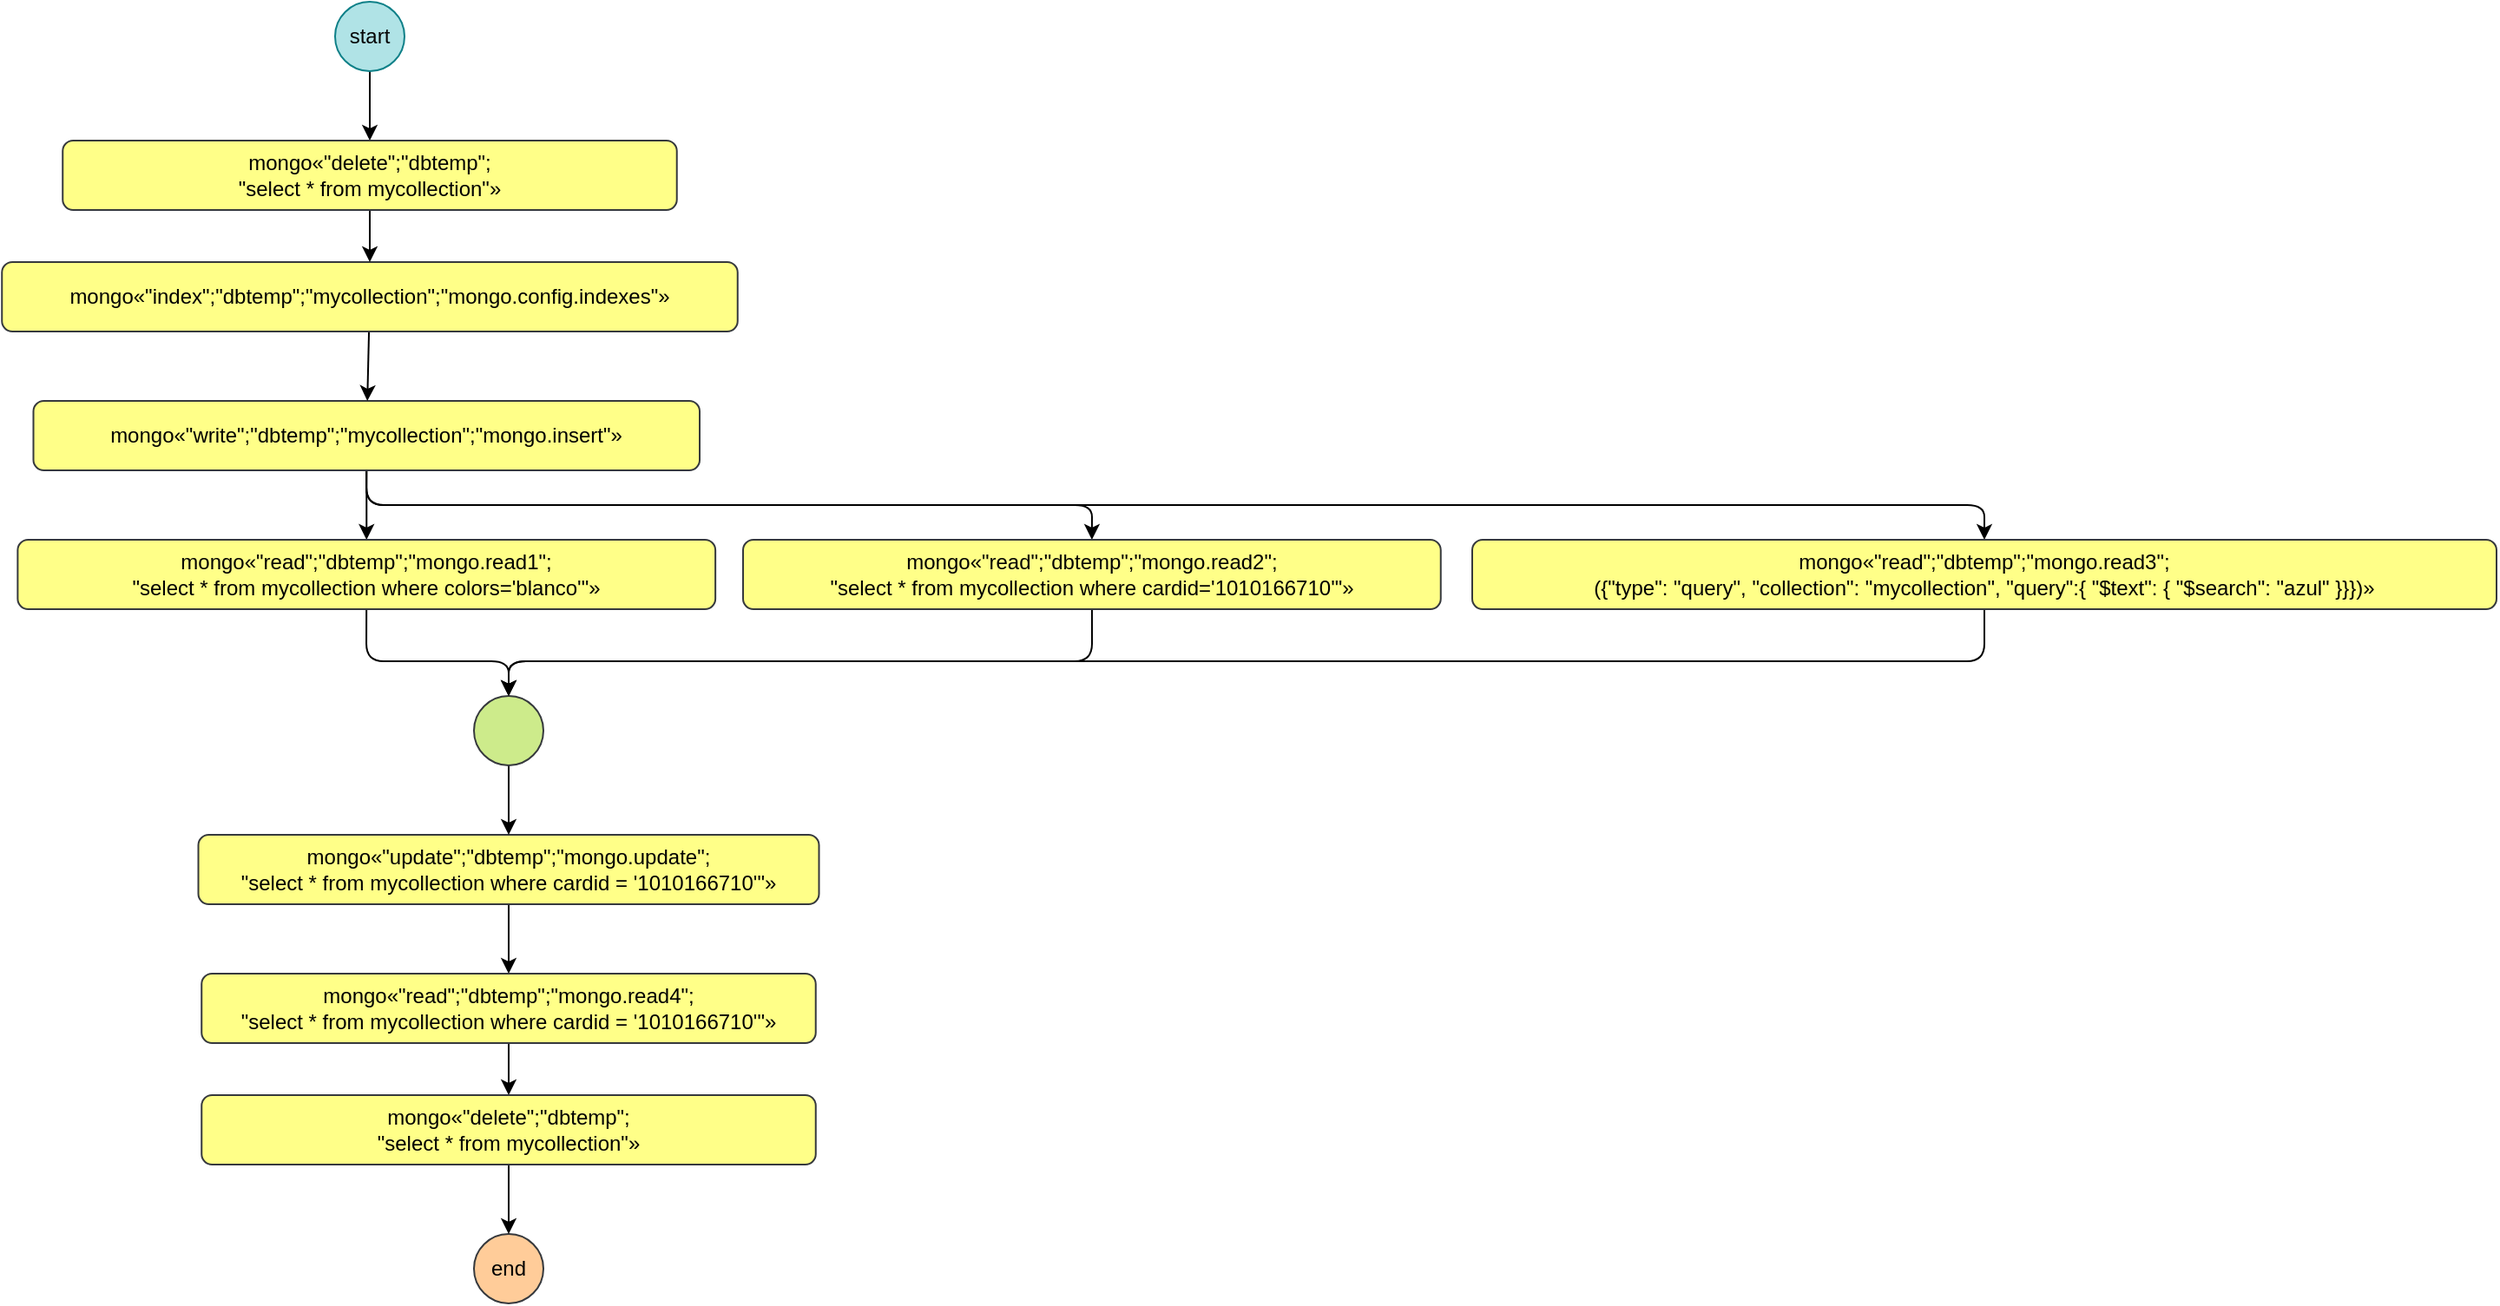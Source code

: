 <mxfile>
    <diagram id="y7LyX2alFGtX07KHJ8K6" name="Page-1">
        <mxGraphModel dx="846" dy="345" grid="1" gridSize="10" guides="1" tooltips="1" connect="1" arrows="1" fold="1" page="1" pageScale="1" pageWidth="850" pageHeight="1100" math="0" shadow="0">
            <root>
                <mxCell id="0"/>
                <mxCell id="1" parent="0"/>
                <mxCell id="55" style="edgeStyle=none;html=1;entryX=0.5;entryY=0;entryDx=0;entryDy=0;" parent="1" source="2" target="65" edge="1">
                    <mxGeometry relative="1" as="geometry"/>
                </mxCell>
                <mxCell id="2" value="start" style="ellipse;whiteSpace=wrap;fillColor=#b0e3e6;strokeColor=#0e8088;fontColor=#050505;" parent="1" vertex="1">
                    <mxGeometry x="345" y="20" width="40" height="40" as="geometry"/>
                </mxCell>
                <mxCell id="29" value="" style="edgeStyle=none;fontSize=12;" parent="1" source="3" target="50" edge="1">
                    <mxGeometry relative="1" as="geometry">
                        <mxPoint x="470" y="200" as="targetPoint"/>
                    </mxGeometry>
                </mxCell>
                <mxCell id="68" style="edgeStyle=none;html=1;entryX=0.5;entryY=0;entryDx=0;entryDy=0;" edge="1" parent="1" source="3" target="67">
                    <mxGeometry relative="1" as="geometry">
                        <Array as="points">
                            <mxPoint x="363" y="310"/>
                            <mxPoint x="781" y="310"/>
                        </Array>
                    </mxGeometry>
                </mxCell>
                <mxCell id="74" style="edgeStyle=none;html=1;entryX=0.5;entryY=0;entryDx=0;entryDy=0;" edge="1" parent="1" source="3" target="73">
                    <mxGeometry relative="1" as="geometry">
                        <Array as="points">
                            <mxPoint x="363" y="310"/>
                            <mxPoint x="1295" y="310"/>
                        </Array>
                    </mxGeometry>
                </mxCell>
                <mxCell id="3" value="mongo«&quot;write&quot;;&quot;dbtemp&quot;;&quot;mycollection&quot;;&quot;mongo.insert&quot;»" style="rounded=1;whiteSpace=wrap;fillColor=#ffff88;strokeColor=#36393d;fontColor=#000000;" parent="1" vertex="1">
                    <mxGeometry x="171.25" y="250" width="383.76" height="40" as="geometry"/>
                </mxCell>
                <mxCell id="33" value="end" style="ellipse;whiteSpace=wrap;fillColor=#ffcc99;strokeColor=#36393d;fontColor=#000000;" parent="1" vertex="1">
                    <mxGeometry x="425" y="730" width="40" height="40" as="geometry"/>
                </mxCell>
                <mxCell id="52" value="" style="edgeStyle=none;" parent="1" source="56" target="33" edge="1">
                    <mxGeometry relative="1" as="geometry">
                        <mxPoint x="581.88" y="600" as="sourcePoint"/>
                    </mxGeometry>
                </mxCell>
                <mxCell id="57" style="edgeStyle=none;html=1;" parent="1" source="60" target="56" edge="1">
                    <mxGeometry relative="1" as="geometry">
                        <mxPoint x="561.88" y="600" as="sourcePoint"/>
                    </mxGeometry>
                </mxCell>
                <mxCell id="70" style="edgeStyle=none;html=1;entryX=0.5;entryY=0;entryDx=0;entryDy=0;" edge="1" parent="1" source="50" target="69">
                    <mxGeometry relative="1" as="geometry">
                        <Array as="points">
                            <mxPoint x="363" y="400"/>
                            <mxPoint x="445" y="400"/>
                        </Array>
                    </mxGeometry>
                </mxCell>
                <mxCell id="50" value="mongo«&quot;read&quot;;&quot;dbtemp&quot;;&quot;mongo.read1&quot;;&#10;&quot;select * from mycollection where colors='blanco'&quot;»" style="rounded=1;whiteSpace=wrap;fillColor=#ffff88;strokeColor=#36393d;fontColor=#000000;" parent="1" vertex="1">
                    <mxGeometry x="162.19" y="330" width="401.88" height="40" as="geometry"/>
                </mxCell>
                <mxCell id="56" value="mongo«&quot;delete&quot;;&quot;dbtemp&quot;;&#10;&quot;select * from mycollection&quot;»" style="rounded=1;whiteSpace=wrap;fillColor=#ffff88;strokeColor=#36393d;fontColor=#000000;" parent="1" vertex="1">
                    <mxGeometry x="268.13" y="650" width="353.75" height="40" as="geometry"/>
                </mxCell>
                <mxCell id="61" style="edgeStyle=none;html=1;" parent="1" source="58" target="60" edge="1">
                    <mxGeometry relative="1" as="geometry"/>
                </mxCell>
                <mxCell id="58" value="mongo«&quot;update&quot;;&quot;dbtemp&quot;;&quot;mongo.update&quot;;&#10;&quot;select * from mycollection where cardid = '1010166710'&quot;»" style="rounded=1;whiteSpace=wrap;fillColor=#ffff88;strokeColor=#36393d;fontColor=#000000;" parent="1" vertex="1">
                    <mxGeometry x="266.25" y="500" width="357.5" height="40" as="geometry"/>
                </mxCell>
                <mxCell id="60" value="mongo«&quot;read&quot;;&quot;dbtemp&quot;;&quot;mongo.read4&quot;;&#10;&quot;select * from mycollection where cardid = '1010166710'&quot;»" style="rounded=1;whiteSpace=wrap;fillColor=#ffff88;strokeColor=#36393d;fontColor=#000000;" parent="1" vertex="1">
                    <mxGeometry x="268.12" y="580" width="353.75" height="40" as="geometry"/>
                </mxCell>
                <mxCell id="64" style="edgeStyle=none;html=1;" parent="1" source="63" target="3" edge="1">
                    <mxGeometry relative="1" as="geometry"/>
                </mxCell>
                <mxCell id="63" value="mongo«&quot;index&quot;;&quot;dbtemp&quot;;&quot;mycollection&quot;;&quot;mongo.config.indexes&quot;»" style="rounded=1;whiteSpace=wrap;fillColor=#ffff88;strokeColor=#36393d;fontColor=#000000;" parent="1" vertex="1">
                    <mxGeometry x="153.12" y="170" width="423.76" height="40" as="geometry"/>
                </mxCell>
                <mxCell id="66" style="edgeStyle=none;html=1;" edge="1" parent="1" source="65" target="63">
                    <mxGeometry relative="1" as="geometry"/>
                </mxCell>
                <mxCell id="65" value="mongo«&quot;delete&quot;;&quot;dbtemp&quot;;&#10;&quot;select * from mycollection&quot;»" style="rounded=1;whiteSpace=wrap;fillColor=#ffff88;strokeColor=#36393d;fontColor=#000000;" vertex="1" parent="1">
                    <mxGeometry x="188.12" y="100" width="353.75" height="40" as="geometry"/>
                </mxCell>
                <mxCell id="71" style="edgeStyle=none;html=1;entryX=0.5;entryY=0;entryDx=0;entryDy=0;" edge="1" parent="1" source="67" target="69">
                    <mxGeometry relative="1" as="geometry">
                        <Array as="points">
                            <mxPoint x="781" y="400"/>
                            <mxPoint x="445" y="400"/>
                        </Array>
                    </mxGeometry>
                </mxCell>
                <mxCell id="67" value="mongo«&quot;read&quot;;&quot;dbtemp&quot;;&quot;mongo.read2&quot;;&#10;&quot;select * from mycollection where cardid='1010166710'&quot;»" style="rounded=1;whiteSpace=wrap;fillColor=#ffff88;strokeColor=#36393d;fontColor=#000000;" vertex="1" parent="1">
                    <mxGeometry x="580" y="330" width="401.88" height="40" as="geometry"/>
                </mxCell>
                <mxCell id="72" style="edgeStyle=none;html=1;entryX=0.5;entryY=0;entryDx=0;entryDy=0;" edge="1" parent="1" source="69" target="58">
                    <mxGeometry relative="1" as="geometry"/>
                </mxCell>
                <mxCell id="69" value="" style="ellipse;whiteSpace=wrap;fillColor=#cdeb8b;strokeColor=#36393d;" vertex="1" parent="1">
                    <mxGeometry x="425" y="420" width="40" height="40" as="geometry"/>
                </mxCell>
                <mxCell id="75" style="edgeStyle=none;html=1;entryX=0.5;entryY=0;entryDx=0;entryDy=0;" edge="1" parent="1" source="73" target="69">
                    <mxGeometry relative="1" as="geometry">
                        <Array as="points">
                            <mxPoint x="1295" y="400"/>
                            <mxPoint x="445" y="400"/>
                        </Array>
                    </mxGeometry>
                </mxCell>
                <mxCell id="73" value="mongo«&quot;read&quot;;&quot;dbtemp&quot;;&quot;mongo.read3&quot;;&#10;({&quot;type&quot;: &quot;query&quot;, &quot;collection&quot;: &quot;mycollection&quot;, &quot;query&quot;:{ &quot;$text&quot;: { &quot;$search&quot;: &quot;azul&quot; }}})»" style="rounded=1;whiteSpace=wrap;fillColor=#ffff88;strokeColor=#36393d;fontColor=#000000;" vertex="1" parent="1">
                    <mxGeometry x="1000" y="330" width="590" height="40" as="geometry"/>
                </mxCell>
            </root>
        </mxGraphModel>
    </diagram>
</mxfile>